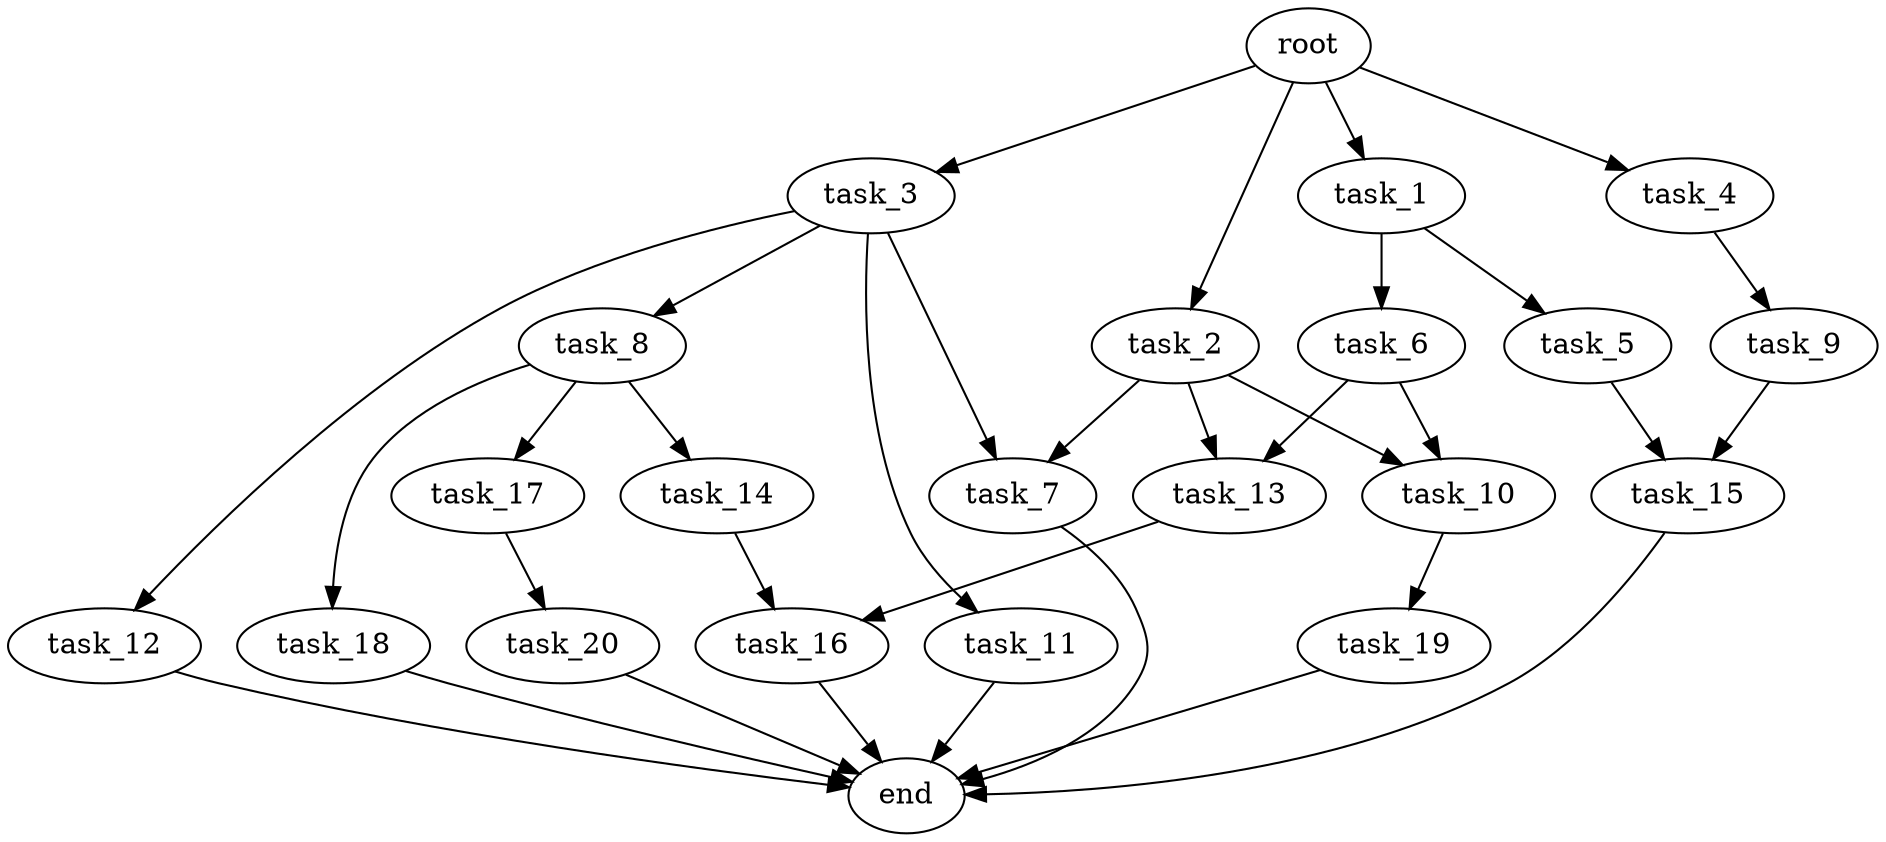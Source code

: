 digraph G {
  root [size="0.000000e+00"];
  task_1 [size="8.564552e+09"];
  task_2 [size="1.299943e+09"];
  task_3 [size="6.564290e+09"];
  task_4 [size="8.999072e+09"];
  task_5 [size="5.661122e+09"];
  task_6 [size="9.671688e+09"];
  task_7 [size="8.960120e+09"];
  task_8 [size="6.956841e+09"];
  task_9 [size="2.534104e+09"];
  task_10 [size="4.670089e+09"];
  task_11 [size="9.361884e+09"];
  task_12 [size="6.388166e+09"];
  task_13 [size="9.227031e+09"];
  task_14 [size="2.764559e+09"];
  task_15 [size="4.270407e+09"];
  task_16 [size="9.034012e+09"];
  task_17 [size="7.699035e+09"];
  task_18 [size="3.234718e+09"];
  task_19 [size="1.620498e+09"];
  task_20 [size="7.408966e+08"];
  end [size="0.000000e+00"];

  root -> task_1 [size="1.000000e-12"];
  root -> task_2 [size="1.000000e-12"];
  root -> task_3 [size="1.000000e-12"];
  root -> task_4 [size="1.000000e-12"];
  task_1 -> task_5 [size="5.661122e+08"];
  task_1 -> task_6 [size="9.671688e+08"];
  task_2 -> task_7 [size="4.480060e+08"];
  task_2 -> task_10 [size="2.335044e+08"];
  task_2 -> task_13 [size="4.613516e+08"];
  task_3 -> task_7 [size="4.480060e+08"];
  task_3 -> task_8 [size="6.956841e+08"];
  task_3 -> task_11 [size="9.361884e+08"];
  task_3 -> task_12 [size="6.388166e+08"];
  task_4 -> task_9 [size="2.534104e+08"];
  task_5 -> task_15 [size="2.135204e+08"];
  task_6 -> task_10 [size="2.335044e+08"];
  task_6 -> task_13 [size="4.613516e+08"];
  task_7 -> end [size="1.000000e-12"];
  task_8 -> task_14 [size="2.764559e+08"];
  task_8 -> task_17 [size="7.699035e+08"];
  task_8 -> task_18 [size="3.234718e+08"];
  task_9 -> task_15 [size="2.135204e+08"];
  task_10 -> task_19 [size="1.620498e+08"];
  task_11 -> end [size="1.000000e-12"];
  task_12 -> end [size="1.000000e-12"];
  task_13 -> task_16 [size="4.517006e+08"];
  task_14 -> task_16 [size="4.517006e+08"];
  task_15 -> end [size="1.000000e-12"];
  task_16 -> end [size="1.000000e-12"];
  task_17 -> task_20 [size="7.408966e+07"];
  task_18 -> end [size="1.000000e-12"];
  task_19 -> end [size="1.000000e-12"];
  task_20 -> end [size="1.000000e-12"];
}

